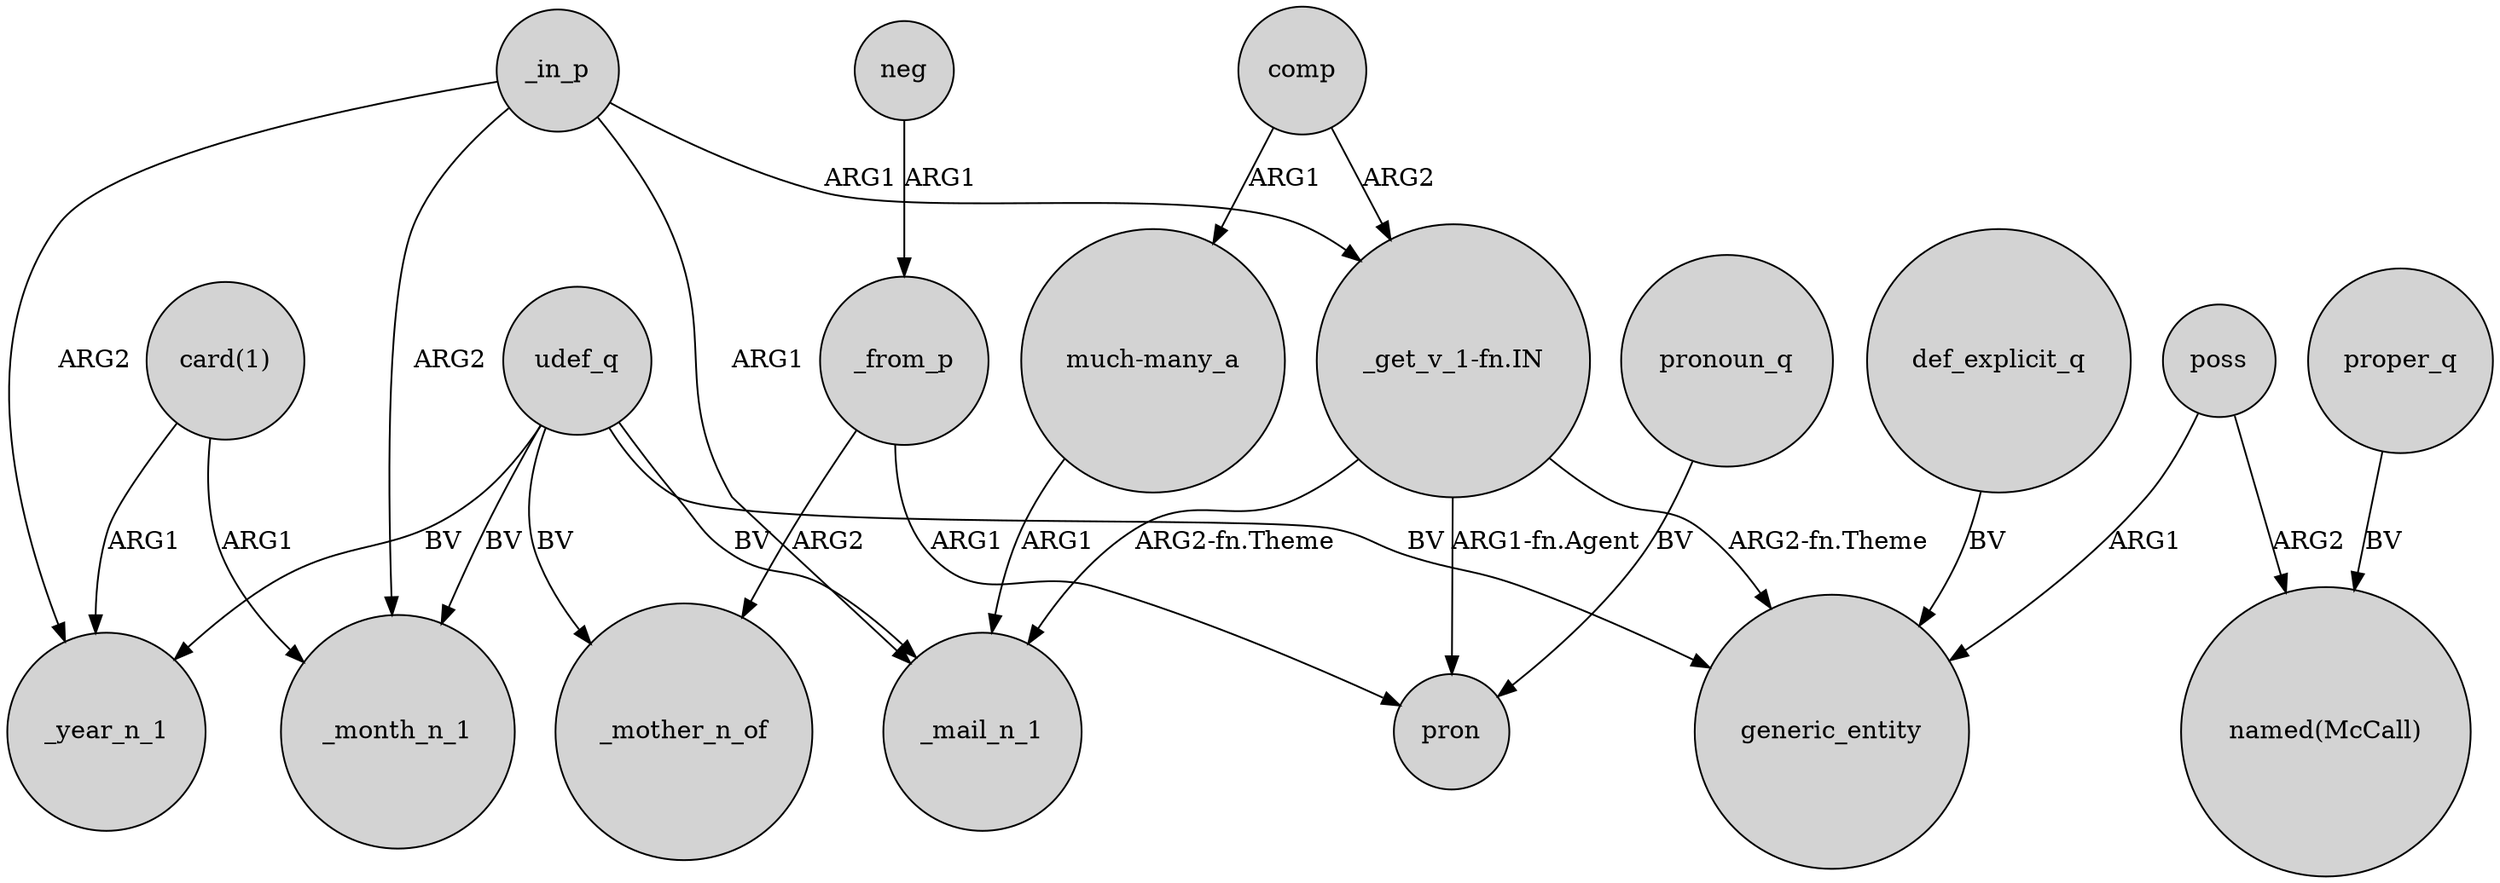 digraph {
	node [shape=circle style=filled]
	_in_p -> _month_n_1 [label=ARG2]
	udef_q -> _mother_n_of [label=BV]
	poss -> generic_entity [label=ARG1]
	_in_p -> _year_n_1 [label=ARG2]
	udef_q -> generic_entity [label=BV]
	comp -> "_get_v_1-fn.IN" [label=ARG2]
	neg -> _from_p [label=ARG1]
	"card(1)" -> _month_n_1 [label=ARG1]
	def_explicit_q -> generic_entity [label=BV]
	_from_p -> _mother_n_of [label=ARG2]
	udef_q -> _month_n_1 [label=BV]
	proper_q -> "named(McCall)" [label=BV]
	_in_p -> "_get_v_1-fn.IN" [label=ARG1]
	pronoun_q -> pron [label=BV]
	udef_q -> _mail_n_1 [label=BV]
	"_get_v_1-fn.IN" -> pron [label="ARG1-fn.Agent"]
	comp -> "much-many_a" [label=ARG1]
	"_get_v_1-fn.IN" -> generic_entity [label="ARG2-fn.Theme"]
	"much-many_a" -> _mail_n_1 [label=ARG1]
	"card(1)" -> _year_n_1 [label=ARG1]
	_from_p -> pron [label=ARG1]
	udef_q -> _year_n_1 [label=BV]
	"_get_v_1-fn.IN" -> _mail_n_1 [label="ARG2-fn.Theme"]
	poss -> "named(McCall)" [label=ARG2]
	_in_p -> _mail_n_1 [label=ARG1]
}
